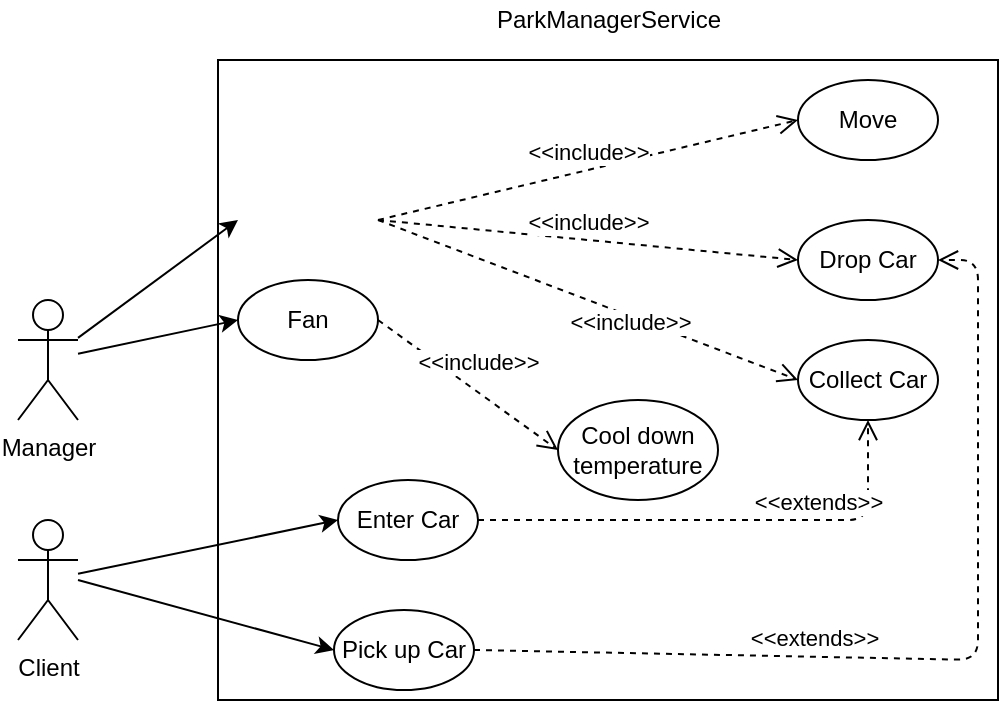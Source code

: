 <mxfile version="14.8.0" type="device"><diagram id="BykubvJKiX8F5B544DmJ" name="Page-1"><mxGraphModel dx="1278" dy="547" grid="1" gridSize="10" guides="1" tooltips="1" connect="1" arrows="1" fold="1" page="1" pageScale="1" pageWidth="850" pageHeight="1100" math="0" shadow="0"><root><mxCell id="0"/><mxCell id="1" parent="0"/><mxCell id="dhTN1T2gjNJF0qV554JU-6" value="" style="rounded=0;whiteSpace=wrap;html=1;" vertex="1" parent="1"><mxGeometry x="180" y="100" width="390" height="320" as="geometry"/></mxCell><mxCell id="dhTN1T2gjNJF0qV554JU-7" value="ParkManagerService" style="text;html=1;align=center;verticalAlign=middle;resizable=0;points=[];autosize=1;strokeColor=none;" vertex="1" parent="1"><mxGeometry x="310" y="70" width="130" height="20" as="geometry"/></mxCell><mxCell id="dhTN1T2gjNJF0qV554JU-8" value="Client" style="shape=umlActor;verticalLabelPosition=bottom;verticalAlign=top;html=1;" vertex="1" parent="1"><mxGeometry x="80" y="330" width="30" height="60" as="geometry"/></mxCell><mxCell id="dhTN1T2gjNJF0qV554JU-9" value="Enter Car" style="ellipse;whiteSpace=wrap;html=1;" vertex="1" parent="1"><mxGeometry x="240" y="310" width="70" height="40" as="geometry"/></mxCell><mxCell id="dhTN1T2gjNJF0qV554JU-10" value="Pick up Car" style="ellipse;whiteSpace=wrap;html=1;" vertex="1" parent="1"><mxGeometry x="238" y="375" width="70" height="40" as="geometry"/></mxCell><mxCell id="dhTN1T2gjNJF0qV554JU-11" value="Manager" style="shape=umlActor;verticalLabelPosition=bottom;verticalAlign=top;html=1;" vertex="1" parent="1"><mxGeometry x="80" y="220" width="30" height="60" as="geometry"/></mxCell><mxCell id="dhTN1T2gjNJF0qV554JU-13" value="Collect Car" style="ellipse;whiteSpace=wrap;html=1;" vertex="1" parent="1"><mxGeometry x="470" y="240" width="70" height="40" as="geometry"/></mxCell><mxCell id="dhTN1T2gjNJF0qV554JU-15" value="Move" style="ellipse;whiteSpace=wrap;html=1;" vertex="1" parent="1"><mxGeometry x="470" y="110" width="70" height="40" as="geometry"/></mxCell><mxCell id="dhTN1T2gjNJF0qV554JU-16" value="Fan" style="ellipse;whiteSpace=wrap;html=1;" vertex="1" parent="1"><mxGeometry x="190" y="210" width="70" height="40" as="geometry"/></mxCell><mxCell id="dhTN1T2gjNJF0qV554JU-17" value="Cool down temperature" style="ellipse;whiteSpace=wrap;html=1;" vertex="1" parent="1"><mxGeometry x="350" y="270" width="80" height="50" as="geometry"/></mxCell><mxCell id="dhTN1T2gjNJF0qV554JU-18" value="" style="endArrow=classic;html=1;entryX=0;entryY=0.5;entryDx=0;entryDy=0;" edge="1" parent="1" source="dhTN1T2gjNJF0qV554JU-11"><mxGeometry width="50" height="50" relative="1" as="geometry"><mxPoint x="400" y="300" as="sourcePoint"/><mxPoint x="190" y="180" as="targetPoint"/></mxGeometry></mxCell><mxCell id="dhTN1T2gjNJF0qV554JU-19" value="" style="endArrow=classic;html=1;entryX=0;entryY=0.5;entryDx=0;entryDy=0;" edge="1" parent="1" source="dhTN1T2gjNJF0qV554JU-11" target="dhTN1T2gjNJF0qV554JU-16"><mxGeometry width="50" height="50" relative="1" as="geometry"><mxPoint x="120" y="190" as="sourcePoint"/><mxPoint x="200" y="190" as="targetPoint"/></mxGeometry></mxCell><mxCell id="dhTN1T2gjNJF0qV554JU-20" value="" style="endArrow=classic;html=1;entryX=0;entryY=0.5;entryDx=0;entryDy=0;" edge="1" parent="1" source="dhTN1T2gjNJF0qV554JU-8" target="dhTN1T2gjNJF0qV554JU-9"><mxGeometry width="50" height="50" relative="1" as="geometry"><mxPoint x="400" y="300" as="sourcePoint"/><mxPoint x="450" y="250" as="targetPoint"/></mxGeometry></mxCell><mxCell id="dhTN1T2gjNJF0qV554JU-21" value="" style="endArrow=classic;html=1;entryX=0;entryY=0.5;entryDx=0;entryDy=0;" edge="1" parent="1" target="dhTN1T2gjNJF0qV554JU-10"><mxGeometry width="50" height="50" relative="1" as="geometry"><mxPoint x="110" y="360" as="sourcePoint"/><mxPoint x="210" y="200" as="targetPoint"/></mxGeometry></mxCell><mxCell id="dhTN1T2gjNJF0qV554JU-22" value="&amp;lt;&amp;lt;include&amp;gt;&amp;gt;" style="html=1;verticalAlign=bottom;endArrow=open;dashed=1;endSize=8;exitX=1;exitY=0.5;exitDx=0;exitDy=0;entryX=0;entryY=0.5;entryDx=0;entryDy=0;" edge="1" parent="1" target="dhTN1T2gjNJF0qV554JU-15"><mxGeometry relative="1" as="geometry"><mxPoint x="260" y="180" as="sourcePoint"/><mxPoint x="380" y="280" as="targetPoint"/></mxGeometry></mxCell><mxCell id="dhTN1T2gjNJF0qV554JU-24" value="&amp;lt;&amp;lt;include&amp;gt;&amp;gt;" style="html=1;verticalAlign=bottom;endArrow=open;dashed=1;endSize=8;entryX=0;entryY=0.5;entryDx=0;entryDy=0;exitX=1;exitY=0.5;exitDx=0;exitDy=0;" edge="1" parent="1" source="dhTN1T2gjNJF0qV554JU-16" target="dhTN1T2gjNJF0qV554JU-17"><mxGeometry x="0.047" y="5" relative="1" as="geometry"><mxPoint x="270" y="190" as="sourcePoint"/><mxPoint x="340" y="190" as="targetPoint"/><mxPoint as="offset"/></mxGeometry></mxCell><mxCell id="dhTN1T2gjNJF0qV554JU-25" value="&amp;lt;&amp;lt;include&amp;gt;&amp;gt;" style="html=1;verticalAlign=bottom;endArrow=open;dashed=1;endSize=8;exitX=1;exitY=0.5;exitDx=0;exitDy=0;entryX=0;entryY=0.5;entryDx=0;entryDy=0;" edge="1" parent="1" target="dhTN1T2gjNJF0qV554JU-13"><mxGeometry x="0.241" y="-11" relative="1" as="geometry"><mxPoint x="260" y="180" as="sourcePoint"/><mxPoint x="350" y="200" as="targetPoint"/><mxPoint as="offset"/></mxGeometry></mxCell><mxCell id="dhTN1T2gjNJF0qV554JU-27" value="Drop Car" style="ellipse;whiteSpace=wrap;html=1;" vertex="1" parent="1"><mxGeometry x="470" y="180" width="70" height="40" as="geometry"/></mxCell><mxCell id="dhTN1T2gjNJF0qV554JU-29" value="&amp;lt;&amp;lt;include&amp;gt;&amp;gt;" style="html=1;verticalAlign=bottom;endArrow=open;dashed=1;endSize=8;exitX=1;exitY=0.5;exitDx=0;exitDy=0;entryX=0;entryY=0.5;entryDx=0;entryDy=0;" edge="1" parent="1" target="dhTN1T2gjNJF0qV554JU-27"><mxGeometry relative="1" as="geometry"><mxPoint x="260" y="180" as="sourcePoint"/><mxPoint x="350" y="140" as="targetPoint"/></mxGeometry></mxCell><mxCell id="dhTN1T2gjNJF0qV554JU-32" value="&amp;lt;&amp;lt;extends&amp;gt;&amp;gt;" style="html=1;verticalAlign=bottom;endArrow=open;dashed=1;endSize=8;entryX=0.5;entryY=1;entryDx=0;entryDy=0;exitX=1;exitY=0.5;exitDx=0;exitDy=0;" edge="1" parent="1" source="dhTN1T2gjNJF0qV554JU-9" target="dhTN1T2gjNJF0qV554JU-13"><mxGeometry x="0.388" relative="1" as="geometry"><mxPoint x="270" y="240" as="sourcePoint"/><mxPoint x="360" y="305" as="targetPoint"/><mxPoint as="offset"/><Array as="points"><mxPoint x="505" y="330"/></Array></mxGeometry></mxCell><mxCell id="dhTN1T2gjNJF0qV554JU-33" value="&amp;lt;&amp;lt;extends&amp;gt;&amp;gt;" style="html=1;verticalAlign=bottom;endArrow=open;dashed=1;endSize=8;entryX=1;entryY=0.5;entryDx=0;entryDy=0;exitX=1;exitY=0.5;exitDx=0;exitDy=0;" edge="1" parent="1" source="dhTN1T2gjNJF0qV554JU-10" target="dhTN1T2gjNJF0qV554JU-27"><mxGeometry x="-0.277" relative="1" as="geometry"><mxPoint x="280" y="250" as="sourcePoint"/><mxPoint x="370" y="315" as="targetPoint"/><mxPoint as="offset"/><Array as="points"><mxPoint x="560" y="400"/><mxPoint x="560" y="200"/></Array></mxGeometry></mxCell></root></mxGraphModel></diagram></mxfile>